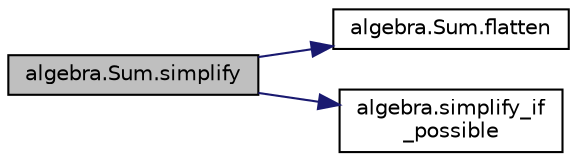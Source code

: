digraph "algebra.Sum.simplify"
{
  edge [fontname="Helvetica",fontsize="10",labelfontname="Helvetica",labelfontsize="10"];
  node [fontname="Helvetica",fontsize="10",shape=record];
  rankdir="LR";
  Node1 [label="algebra.Sum.simplify",height=0.2,width=0.4,color="black", fillcolor="grey75", style="filled", fontcolor="black"];
  Node1 -> Node2 [color="midnightblue",fontsize="10",style="solid",fontname="Helvetica"];
  Node2 [label="algebra.Sum.flatten",height=0.2,width=0.4,color="black", fillcolor="white", style="filled",URL="$classalgebra_1_1_sum.html#ae1f037128c76fce074f14c134e250d3f"];
  Node1 -> Node3 [color="midnightblue",fontsize="10",style="solid",fontname="Helvetica"];
  Node3 [label="algebra.simplify_if\l_possible",height=0.2,width=0.4,color="black", fillcolor="white", style="filled",URL="$namespacealgebra.html#a3d670661d8c8c55f6bbdd902678f08a8"];
}
